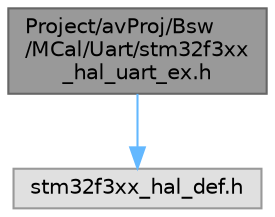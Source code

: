digraph "Project/avProj/Bsw/MCal/Uart/stm32f3xx_hal_uart_ex.h"
{
 // LATEX_PDF_SIZE
  bgcolor="transparent";
  edge [fontname=Helvetica,fontsize=10,labelfontname=Helvetica,labelfontsize=10];
  node [fontname=Helvetica,fontsize=10,shape=box,height=0.2,width=0.4];
  Node1 [id="Node000001",label="Project/avProj/Bsw\l/MCal/Uart/stm32f3xx\l_hal_uart_ex.h",height=0.2,width=0.4,color="gray40", fillcolor="grey60", style="filled", fontcolor="black",tooltip="Header file of UART HAL Extended module."];
  Node1 -> Node2 [id="edge1_Node000001_Node000002",color="steelblue1",style="solid",tooltip=" "];
  Node2 [id="Node000002",label="stm32f3xx_hal_def.h",height=0.2,width=0.4,color="grey60", fillcolor="#E0E0E0", style="filled",tooltip=" "];
}
